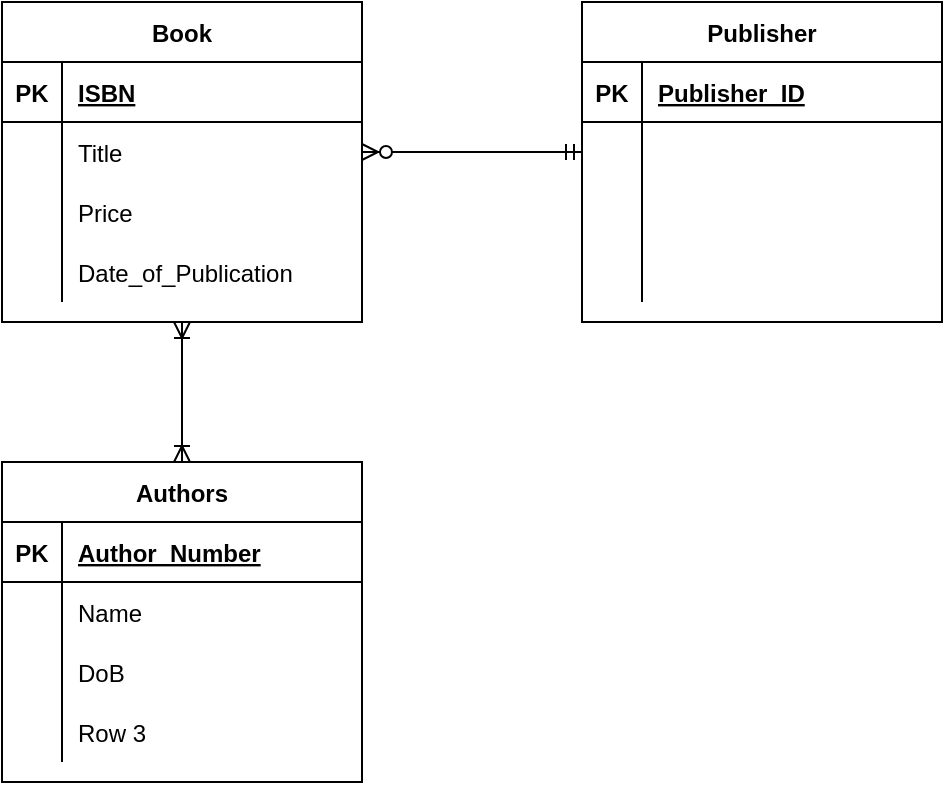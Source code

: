 <mxfile version="13.7.5" type="github">
  <diagram name="Page-1" id="e56a1550-8fbb-45ad-956c-1786394a9013">
    <mxGraphModel dx="1038" dy="548" grid="1" gridSize="10" guides="1" tooltips="1" connect="1" arrows="1" fold="1" page="1" pageScale="1" pageWidth="1100" pageHeight="850" background="#ffffff" math="0" shadow="0">
      <root>
        <mxCell id="0" />
        <mxCell id="1" parent="0" />
        <mxCell id="-InLALUPulAC8LdOfRt7-16" value="Publisher" style="shape=table;startSize=30;container=1;collapsible=1;childLayout=tableLayout;fixedRows=1;rowLines=0;fontStyle=1;align=center;resizeLast=1;" vertex="1" parent="1">
          <mxGeometry x="660" y="50" width="180" height="160" as="geometry" />
        </mxCell>
        <mxCell id="-InLALUPulAC8LdOfRt7-17" value="" style="shape=partialRectangle;collapsible=0;dropTarget=0;pointerEvents=0;fillColor=none;top=0;left=0;bottom=1;right=0;points=[[0,0.5],[1,0.5]];portConstraint=eastwest;" vertex="1" parent="-InLALUPulAC8LdOfRt7-16">
          <mxGeometry y="30" width="180" height="30" as="geometry" />
        </mxCell>
        <mxCell id="-InLALUPulAC8LdOfRt7-18" value="PK" style="shape=partialRectangle;connectable=0;fillColor=none;top=0;left=0;bottom=0;right=0;fontStyle=1;overflow=hidden;" vertex="1" parent="-InLALUPulAC8LdOfRt7-17">
          <mxGeometry width="30" height="30" as="geometry" />
        </mxCell>
        <mxCell id="-InLALUPulAC8LdOfRt7-19" value="Publisher_ID" style="shape=partialRectangle;connectable=0;fillColor=none;top=0;left=0;bottom=0;right=0;align=left;spacingLeft=6;fontStyle=5;overflow=hidden;" vertex="1" parent="-InLALUPulAC8LdOfRt7-17">
          <mxGeometry x="30" width="150" height="30" as="geometry" />
        </mxCell>
        <mxCell id="-InLALUPulAC8LdOfRt7-20" value="" style="shape=partialRectangle;collapsible=0;dropTarget=0;pointerEvents=0;fillColor=none;top=0;left=0;bottom=0;right=0;points=[[0,0.5],[1,0.5]];portConstraint=eastwest;" vertex="1" parent="-InLALUPulAC8LdOfRt7-16">
          <mxGeometry y="60" width="180" height="30" as="geometry" />
        </mxCell>
        <mxCell id="-InLALUPulAC8LdOfRt7-21" value="" style="shape=partialRectangle;connectable=0;fillColor=none;top=0;left=0;bottom=0;right=0;editable=1;overflow=hidden;" vertex="1" parent="-InLALUPulAC8LdOfRt7-20">
          <mxGeometry width="30" height="30" as="geometry" />
        </mxCell>
        <mxCell id="-InLALUPulAC8LdOfRt7-22" value=" " style="shape=partialRectangle;connectable=0;fillColor=none;top=0;left=0;bottom=0;right=0;align=left;spacingLeft=6;overflow=hidden;" vertex="1" parent="-InLALUPulAC8LdOfRt7-20">
          <mxGeometry x="30" width="150" height="30" as="geometry" />
        </mxCell>
        <mxCell id="-InLALUPulAC8LdOfRt7-23" value="" style="shape=partialRectangle;collapsible=0;dropTarget=0;pointerEvents=0;fillColor=none;top=0;left=0;bottom=0;right=0;points=[[0,0.5],[1,0.5]];portConstraint=eastwest;" vertex="1" parent="-InLALUPulAC8LdOfRt7-16">
          <mxGeometry y="90" width="180" height="30" as="geometry" />
        </mxCell>
        <mxCell id="-InLALUPulAC8LdOfRt7-24" value="" style="shape=partialRectangle;connectable=0;fillColor=none;top=0;left=0;bottom=0;right=0;editable=1;overflow=hidden;" vertex="1" parent="-InLALUPulAC8LdOfRt7-23">
          <mxGeometry width="30" height="30" as="geometry" />
        </mxCell>
        <mxCell id="-InLALUPulAC8LdOfRt7-25" value=" " style="shape=partialRectangle;connectable=0;fillColor=none;top=0;left=0;bottom=0;right=0;align=left;spacingLeft=6;overflow=hidden;" vertex="1" parent="-InLALUPulAC8LdOfRt7-23">
          <mxGeometry x="30" width="150" height="30" as="geometry" />
        </mxCell>
        <mxCell id="-InLALUPulAC8LdOfRt7-26" value="" style="shape=partialRectangle;collapsible=0;dropTarget=0;pointerEvents=0;fillColor=none;top=0;left=0;bottom=0;right=0;points=[[0,0.5],[1,0.5]];portConstraint=eastwest;" vertex="1" parent="-InLALUPulAC8LdOfRt7-16">
          <mxGeometry y="120" width="180" height="30" as="geometry" />
        </mxCell>
        <mxCell id="-InLALUPulAC8LdOfRt7-27" value="" style="shape=partialRectangle;connectable=0;fillColor=none;top=0;left=0;bottom=0;right=0;editable=1;overflow=hidden;" vertex="1" parent="-InLALUPulAC8LdOfRt7-26">
          <mxGeometry width="30" height="30" as="geometry" />
        </mxCell>
        <mxCell id="-InLALUPulAC8LdOfRt7-28" value=" " style="shape=partialRectangle;connectable=0;fillColor=none;top=0;left=0;bottom=0;right=0;align=left;spacingLeft=6;overflow=hidden;" vertex="1" parent="-InLALUPulAC8LdOfRt7-26">
          <mxGeometry x="30" width="150" height="30" as="geometry" />
        </mxCell>
        <mxCell id="-InLALUPulAC8LdOfRt7-1" value="Book" style="shape=table;startSize=30;container=1;collapsible=1;childLayout=tableLayout;fixedRows=1;rowLines=0;fontStyle=1;align=center;resizeLast=1;" vertex="1" parent="1">
          <mxGeometry x="370" y="50" width="180" height="160" as="geometry" />
        </mxCell>
        <mxCell id="-InLALUPulAC8LdOfRt7-2" value="" style="shape=partialRectangle;collapsible=0;dropTarget=0;pointerEvents=0;fillColor=none;top=0;left=0;bottom=1;right=0;points=[[0,0.5],[1,0.5]];portConstraint=eastwest;" vertex="1" parent="-InLALUPulAC8LdOfRt7-1">
          <mxGeometry y="30" width="180" height="30" as="geometry" />
        </mxCell>
        <mxCell id="-InLALUPulAC8LdOfRt7-3" value="PK" style="shape=partialRectangle;connectable=0;fillColor=none;top=0;left=0;bottom=0;right=0;fontStyle=1;overflow=hidden;" vertex="1" parent="-InLALUPulAC8LdOfRt7-2">
          <mxGeometry width="30" height="30" as="geometry" />
        </mxCell>
        <mxCell id="-InLALUPulAC8LdOfRt7-4" value="ISBN" style="shape=partialRectangle;connectable=0;fillColor=none;top=0;left=0;bottom=0;right=0;align=left;spacingLeft=6;fontStyle=5;overflow=hidden;" vertex="1" parent="-InLALUPulAC8LdOfRt7-2">
          <mxGeometry x="30" width="150" height="30" as="geometry" />
        </mxCell>
        <mxCell id="-InLALUPulAC8LdOfRt7-5" value="" style="shape=partialRectangle;collapsible=0;dropTarget=0;pointerEvents=0;fillColor=none;top=0;left=0;bottom=0;right=0;points=[[0,0.5],[1,0.5]];portConstraint=eastwest;" vertex="1" parent="-InLALUPulAC8LdOfRt7-1">
          <mxGeometry y="60" width="180" height="30" as="geometry" />
        </mxCell>
        <mxCell id="-InLALUPulAC8LdOfRt7-6" value="" style="shape=partialRectangle;connectable=0;fillColor=none;top=0;left=0;bottom=0;right=0;editable=1;overflow=hidden;" vertex="1" parent="-InLALUPulAC8LdOfRt7-5">
          <mxGeometry width="30" height="30" as="geometry" />
        </mxCell>
        <mxCell id="-InLALUPulAC8LdOfRt7-7" value="Title" style="shape=partialRectangle;connectable=0;fillColor=none;top=0;left=0;bottom=0;right=0;align=left;spacingLeft=6;overflow=hidden;" vertex="1" parent="-InLALUPulAC8LdOfRt7-5">
          <mxGeometry x="30" width="150" height="30" as="geometry" />
        </mxCell>
        <mxCell id="-InLALUPulAC8LdOfRt7-8" value="" style="shape=partialRectangle;collapsible=0;dropTarget=0;pointerEvents=0;fillColor=none;top=0;left=0;bottom=0;right=0;points=[[0,0.5],[1,0.5]];portConstraint=eastwest;" vertex="1" parent="-InLALUPulAC8LdOfRt7-1">
          <mxGeometry y="90" width="180" height="30" as="geometry" />
        </mxCell>
        <mxCell id="-InLALUPulAC8LdOfRt7-9" value="" style="shape=partialRectangle;connectable=0;fillColor=none;top=0;left=0;bottom=0;right=0;editable=1;overflow=hidden;" vertex="1" parent="-InLALUPulAC8LdOfRt7-8">
          <mxGeometry width="30" height="30" as="geometry" />
        </mxCell>
        <mxCell id="-InLALUPulAC8LdOfRt7-10" value="Price" style="shape=partialRectangle;connectable=0;fillColor=none;top=0;left=0;bottom=0;right=0;align=left;spacingLeft=6;overflow=hidden;" vertex="1" parent="-InLALUPulAC8LdOfRt7-8">
          <mxGeometry x="30" width="150" height="30" as="geometry" />
        </mxCell>
        <mxCell id="-InLALUPulAC8LdOfRt7-11" value="" style="shape=partialRectangle;collapsible=0;dropTarget=0;pointerEvents=0;fillColor=none;top=0;left=0;bottom=0;right=0;points=[[0,0.5],[1,0.5]];portConstraint=eastwest;" vertex="1" parent="-InLALUPulAC8LdOfRt7-1">
          <mxGeometry y="120" width="180" height="30" as="geometry" />
        </mxCell>
        <mxCell id="-InLALUPulAC8LdOfRt7-12" value="" style="shape=partialRectangle;connectable=0;fillColor=none;top=0;left=0;bottom=0;right=0;editable=1;overflow=hidden;" vertex="1" parent="-InLALUPulAC8LdOfRt7-11">
          <mxGeometry width="30" height="30" as="geometry" />
        </mxCell>
        <mxCell id="-InLALUPulAC8LdOfRt7-13" value="Date_of_Publication" style="shape=partialRectangle;connectable=0;fillColor=none;top=0;left=0;bottom=0;right=0;align=left;spacingLeft=6;overflow=hidden;" vertex="1" parent="-InLALUPulAC8LdOfRt7-11">
          <mxGeometry x="30" width="150" height="30" as="geometry" />
        </mxCell>
        <mxCell id="-InLALUPulAC8LdOfRt7-30" style="edgeStyle=orthogonalEdgeStyle;rounded=0;orthogonalLoop=1;jettySize=auto;html=1;exitX=1;exitY=0.5;exitDx=0;exitDy=0;entryX=0;entryY=0.5;entryDx=0;entryDy=0;endArrow=ERmandOne;endFill=0;startArrow=ERzeroToMany;startFill=1;" edge="1" parent="1" source="-InLALUPulAC8LdOfRt7-5" target="-InLALUPulAC8LdOfRt7-20">
          <mxGeometry relative="1" as="geometry" />
        </mxCell>
        <mxCell id="-InLALUPulAC8LdOfRt7-44" style="edgeStyle=orthogonalEdgeStyle;rounded=0;orthogonalLoop=1;jettySize=auto;html=1;exitX=0.5;exitY=0;exitDx=0;exitDy=0;entryX=0.5;entryY=1;entryDx=0;entryDy=0;startArrow=ERoneToMany;startFill=0;endArrow=ERoneToMany;endFill=0;" edge="1" parent="1" source="-InLALUPulAC8LdOfRt7-31" target="-InLALUPulAC8LdOfRt7-1">
          <mxGeometry relative="1" as="geometry" />
        </mxCell>
        <mxCell id="-InLALUPulAC8LdOfRt7-31" value="Authors" style="shape=table;startSize=30;container=1;collapsible=1;childLayout=tableLayout;fixedRows=1;rowLines=0;fontStyle=1;align=center;resizeLast=1;" vertex="1" parent="1">
          <mxGeometry x="370" y="280" width="180" height="160" as="geometry" />
        </mxCell>
        <mxCell id="-InLALUPulAC8LdOfRt7-32" value="" style="shape=partialRectangle;collapsible=0;dropTarget=0;pointerEvents=0;fillColor=none;top=0;left=0;bottom=1;right=0;points=[[0,0.5],[1,0.5]];portConstraint=eastwest;" vertex="1" parent="-InLALUPulAC8LdOfRt7-31">
          <mxGeometry y="30" width="180" height="30" as="geometry" />
        </mxCell>
        <mxCell id="-InLALUPulAC8LdOfRt7-33" value="PK" style="shape=partialRectangle;connectable=0;fillColor=none;top=0;left=0;bottom=0;right=0;fontStyle=1;overflow=hidden;" vertex="1" parent="-InLALUPulAC8LdOfRt7-32">
          <mxGeometry width="30" height="30" as="geometry" />
        </mxCell>
        <mxCell id="-InLALUPulAC8LdOfRt7-34" value="Author_Number" style="shape=partialRectangle;connectable=0;fillColor=none;top=0;left=0;bottom=0;right=0;align=left;spacingLeft=6;fontStyle=5;overflow=hidden;" vertex="1" parent="-InLALUPulAC8LdOfRt7-32">
          <mxGeometry x="30" width="150" height="30" as="geometry" />
        </mxCell>
        <mxCell id="-InLALUPulAC8LdOfRt7-35" value="" style="shape=partialRectangle;collapsible=0;dropTarget=0;pointerEvents=0;fillColor=none;top=0;left=0;bottom=0;right=0;points=[[0,0.5],[1,0.5]];portConstraint=eastwest;" vertex="1" parent="-InLALUPulAC8LdOfRt7-31">
          <mxGeometry y="60" width="180" height="30" as="geometry" />
        </mxCell>
        <mxCell id="-InLALUPulAC8LdOfRt7-36" value="" style="shape=partialRectangle;connectable=0;fillColor=none;top=0;left=0;bottom=0;right=0;editable=1;overflow=hidden;" vertex="1" parent="-InLALUPulAC8LdOfRt7-35">
          <mxGeometry width="30" height="30" as="geometry" />
        </mxCell>
        <mxCell id="-InLALUPulAC8LdOfRt7-37" value="Name" style="shape=partialRectangle;connectable=0;fillColor=none;top=0;left=0;bottom=0;right=0;align=left;spacingLeft=6;overflow=hidden;" vertex="1" parent="-InLALUPulAC8LdOfRt7-35">
          <mxGeometry x="30" width="150" height="30" as="geometry" />
        </mxCell>
        <mxCell id="-InLALUPulAC8LdOfRt7-38" value="" style="shape=partialRectangle;collapsible=0;dropTarget=0;pointerEvents=0;fillColor=none;top=0;left=0;bottom=0;right=0;points=[[0,0.5],[1,0.5]];portConstraint=eastwest;" vertex="1" parent="-InLALUPulAC8LdOfRt7-31">
          <mxGeometry y="90" width="180" height="30" as="geometry" />
        </mxCell>
        <mxCell id="-InLALUPulAC8LdOfRt7-39" value="" style="shape=partialRectangle;connectable=0;fillColor=none;top=0;left=0;bottom=0;right=0;editable=1;overflow=hidden;" vertex="1" parent="-InLALUPulAC8LdOfRt7-38">
          <mxGeometry width="30" height="30" as="geometry" />
        </mxCell>
        <mxCell id="-InLALUPulAC8LdOfRt7-40" value="DoB" style="shape=partialRectangle;connectable=0;fillColor=none;top=0;left=0;bottom=0;right=0;align=left;spacingLeft=6;overflow=hidden;" vertex="1" parent="-InLALUPulAC8LdOfRt7-38">
          <mxGeometry x="30" width="150" height="30" as="geometry" />
        </mxCell>
        <mxCell id="-InLALUPulAC8LdOfRt7-41" value="" style="shape=partialRectangle;collapsible=0;dropTarget=0;pointerEvents=0;fillColor=none;top=0;left=0;bottom=0;right=0;points=[[0,0.5],[1,0.5]];portConstraint=eastwest;" vertex="1" parent="-InLALUPulAC8LdOfRt7-31">
          <mxGeometry y="120" width="180" height="30" as="geometry" />
        </mxCell>
        <mxCell id="-InLALUPulAC8LdOfRt7-42" value="" style="shape=partialRectangle;connectable=0;fillColor=none;top=0;left=0;bottom=0;right=0;editable=1;overflow=hidden;" vertex="1" parent="-InLALUPulAC8LdOfRt7-41">
          <mxGeometry width="30" height="30" as="geometry" />
        </mxCell>
        <mxCell id="-InLALUPulAC8LdOfRt7-43" value="Row 3" style="shape=partialRectangle;connectable=0;fillColor=none;top=0;left=0;bottom=0;right=0;align=left;spacingLeft=6;overflow=hidden;" vertex="1" parent="-InLALUPulAC8LdOfRt7-41">
          <mxGeometry x="30" width="150" height="30" as="geometry" />
        </mxCell>
      </root>
    </mxGraphModel>
  </diagram>
</mxfile>
